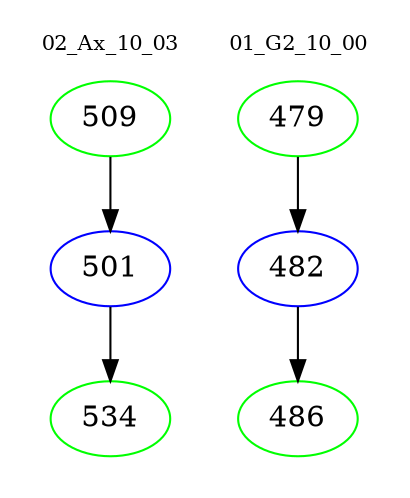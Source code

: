 digraph{
subgraph cluster_0 {
color = white
label = "02_Ax_10_03";
fontsize=10;
T0_509 [label="509", color="green"]
T0_509 -> T0_501 [color="black"]
T0_501 [label="501", color="blue"]
T0_501 -> T0_534 [color="black"]
T0_534 [label="534", color="green"]
}
subgraph cluster_1 {
color = white
label = "01_G2_10_00";
fontsize=10;
T1_479 [label="479", color="green"]
T1_479 -> T1_482 [color="black"]
T1_482 [label="482", color="blue"]
T1_482 -> T1_486 [color="black"]
T1_486 [label="486", color="green"]
}
}
